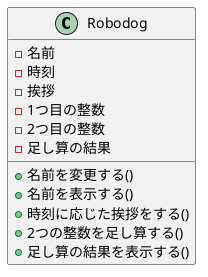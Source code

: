 @startuml .

class Robodog {
  - 名前
  - 時刻
  ' 挨拶はdictで管理
  - 挨拶
  - 1つ目の整数
  - 2つ目の整数
  - 足し算の結果

  + 名前を変更する()
  + 名前を表示する()
  + 時刻に応じた挨拶をする()
  + 2つの整数を足し算する()
  + 足し算の結果を表示する()
}

@enduml